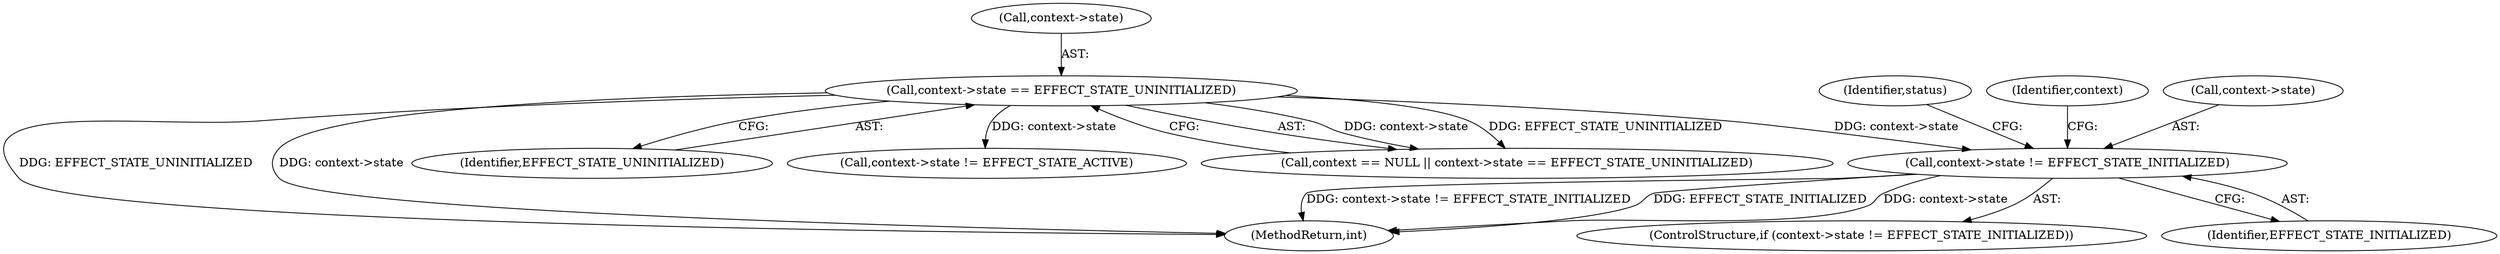 digraph "0_Android_073a80800f341325932c66818ce4302b312909a4@pointer" {
"1000288" [label="(Call,context->state != EFFECT_STATE_INITIALIZED)"];
"1000137" [label="(Call,context->state == EFFECT_STATE_UNINITIALIZED)"];
"1000133" [label="(Call,context == NULL || context->state == EFFECT_STATE_UNINITIALIZED)"];
"1000712" [label="(MethodReturn,int)"];
"1000295" [label="(Identifier,status)"];
"1000301" [label="(Identifier,context)"];
"1000287" [label="(ControlStructure,if (context->state != EFFECT_STATE_INITIALIZED))"];
"1000288" [label="(Call,context->state != EFFECT_STATE_INITIALIZED)"];
"1000289" [label="(Call,context->state)"];
"1000141" [label="(Identifier,EFFECT_STATE_UNINITIALIZED)"];
"1000340" [label="(Call,context->state != EFFECT_STATE_ACTIVE)"];
"1000138" [label="(Call,context->state)"];
"1000292" [label="(Identifier,EFFECT_STATE_INITIALIZED)"];
"1000137" [label="(Call,context->state == EFFECT_STATE_UNINITIALIZED)"];
"1000288" -> "1000287"  [label="AST: "];
"1000288" -> "1000292"  [label="CFG: "];
"1000289" -> "1000288"  [label="AST: "];
"1000292" -> "1000288"  [label="AST: "];
"1000295" -> "1000288"  [label="CFG: "];
"1000301" -> "1000288"  [label="CFG: "];
"1000288" -> "1000712"  [label="DDG: EFFECT_STATE_INITIALIZED"];
"1000288" -> "1000712"  [label="DDG: context->state"];
"1000288" -> "1000712"  [label="DDG: context->state != EFFECT_STATE_INITIALIZED"];
"1000137" -> "1000288"  [label="DDG: context->state"];
"1000137" -> "1000133"  [label="AST: "];
"1000137" -> "1000141"  [label="CFG: "];
"1000138" -> "1000137"  [label="AST: "];
"1000141" -> "1000137"  [label="AST: "];
"1000133" -> "1000137"  [label="CFG: "];
"1000137" -> "1000712"  [label="DDG: EFFECT_STATE_UNINITIALIZED"];
"1000137" -> "1000712"  [label="DDG: context->state"];
"1000137" -> "1000133"  [label="DDG: context->state"];
"1000137" -> "1000133"  [label="DDG: EFFECT_STATE_UNINITIALIZED"];
"1000137" -> "1000340"  [label="DDG: context->state"];
}
